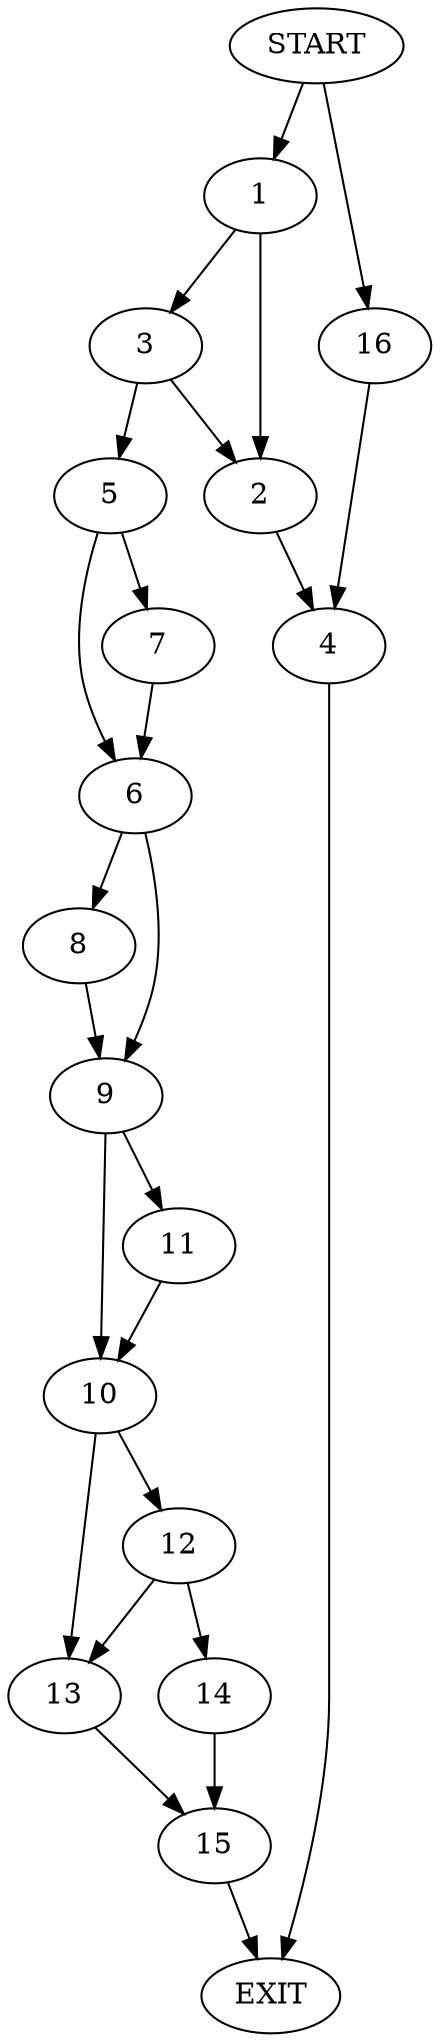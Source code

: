 digraph {
0 [label="START"]
17 [label="EXIT"]
0 -> 1
1 -> 2
1 -> 3
2 -> 4
3 -> 2
3 -> 5
5 -> 6
5 -> 7
6 -> 8
6 -> 9
7 -> 6
8 -> 9
9 -> 10
9 -> 11
11 -> 10
10 -> 12
10 -> 13
12 -> 14
12 -> 13
13 -> 15
14 -> 15
15 -> 17
4 -> 17
0 -> 16
16 -> 4
}
